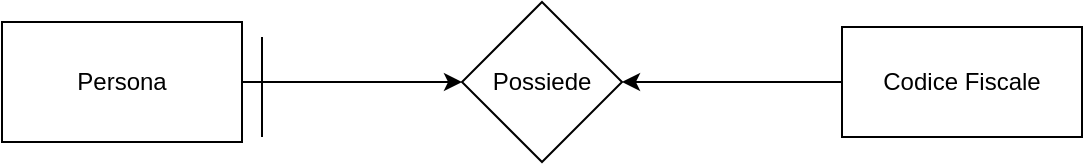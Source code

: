<mxfile version="24.7.17">
  <diagram name="Pagina-1" id="voATz4n2mM2fojwuzfJv">
    <mxGraphModel dx="1050" dy="629" grid="1" gridSize="10" guides="1" tooltips="1" connect="1" arrows="1" fold="1" page="1" pageScale="1" pageWidth="827" pageHeight="1169" math="0" shadow="0">
      <root>
        <mxCell id="0" />
        <mxCell id="1" parent="0" />
        <mxCell id="RF7_w18xpR09IWtFisrw-4" style="edgeStyle=orthogonalEdgeStyle;rounded=0;orthogonalLoop=1;jettySize=auto;html=1;exitX=1;exitY=0.5;exitDx=0;exitDy=0;entryX=0;entryY=0.5;entryDx=0;entryDy=0;endArrow=classic;endFill=1;" edge="1" parent="1" source="RF7_w18xpR09IWtFisrw-1" target="RF7_w18xpR09IWtFisrw-2">
          <mxGeometry relative="1" as="geometry" />
        </mxCell>
        <mxCell id="RF7_w18xpR09IWtFisrw-1" value="Persona" style="rounded=0;whiteSpace=wrap;html=1;" vertex="1" parent="1">
          <mxGeometry x="90" y="260" width="120" height="60" as="geometry" />
        </mxCell>
        <mxCell id="RF7_w18xpR09IWtFisrw-2" value="Possiede" style="rhombus;whiteSpace=wrap;html=1;" vertex="1" parent="1">
          <mxGeometry x="320" y="250" width="80" height="80" as="geometry" />
        </mxCell>
        <mxCell id="RF7_w18xpR09IWtFisrw-5" style="edgeStyle=orthogonalEdgeStyle;rounded=0;orthogonalLoop=1;jettySize=auto;html=1;exitX=0;exitY=0.5;exitDx=0;exitDy=0;entryX=1;entryY=0.5;entryDx=0;entryDy=0;" edge="1" parent="1" source="RF7_w18xpR09IWtFisrw-3" target="RF7_w18xpR09IWtFisrw-2">
          <mxGeometry relative="1" as="geometry" />
        </mxCell>
        <mxCell id="RF7_w18xpR09IWtFisrw-3" value="Codice Fiscale" style="rounded=0;whiteSpace=wrap;html=1;" vertex="1" parent="1">
          <mxGeometry x="510" y="262.5" width="120" height="55" as="geometry" />
        </mxCell>
        <mxCell id="RF7_w18xpR09IWtFisrw-6" value="" style="endArrow=none;html=1;rounded=0;" edge="1" parent="1">
          <mxGeometry width="50" height="50" relative="1" as="geometry">
            <mxPoint x="220" y="267.5" as="sourcePoint" />
            <mxPoint x="220" y="317.5" as="targetPoint" />
          </mxGeometry>
        </mxCell>
      </root>
    </mxGraphModel>
  </diagram>
</mxfile>

